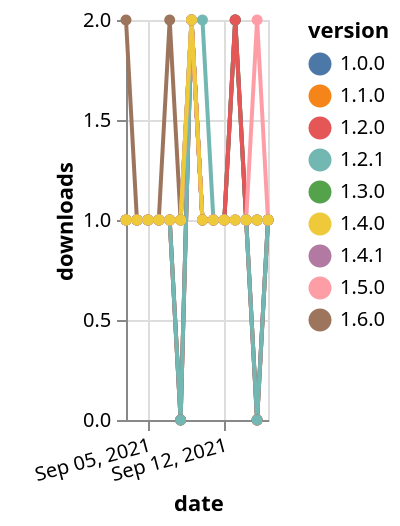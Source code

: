 {"$schema": "https://vega.github.io/schema/vega-lite/v5.json", "description": "A simple bar chart with embedded data.", "data": {"values": [{"date": "2021-09-03", "total": 165, "delta": 1, "version": "1.1.0"}, {"date": "2021-09-04", "total": 166, "delta": 1, "version": "1.1.0"}, {"date": "2021-09-05", "total": 167, "delta": 1, "version": "1.1.0"}, {"date": "2021-09-06", "total": 168, "delta": 1, "version": "1.1.0"}, {"date": "2021-09-07", "total": 169, "delta": 1, "version": "1.1.0"}, {"date": "2021-09-08", "total": 169, "delta": 0, "version": "1.1.0"}, {"date": "2021-09-09", "total": 171, "delta": 2, "version": "1.1.0"}, {"date": "2021-09-10", "total": 172, "delta": 1, "version": "1.1.0"}, {"date": "2021-09-11", "total": 173, "delta": 1, "version": "1.1.0"}, {"date": "2021-09-12", "total": 174, "delta": 1, "version": "1.1.0"}, {"date": "2021-09-13", "total": 176, "delta": 2, "version": "1.1.0"}, {"date": "2021-09-14", "total": 177, "delta": 1, "version": "1.1.0"}, {"date": "2021-09-15", "total": 177, "delta": 0, "version": "1.1.0"}, {"date": "2021-09-16", "total": 178, "delta": 1, "version": "1.1.0"}, {"date": "2021-09-03", "total": 108, "delta": 2, "version": "1.6.0"}, {"date": "2021-09-04", "total": 109, "delta": 1, "version": "1.6.0"}, {"date": "2021-09-05", "total": 110, "delta": 1, "version": "1.6.0"}, {"date": "2021-09-06", "total": 111, "delta": 1, "version": "1.6.0"}, {"date": "2021-09-07", "total": 113, "delta": 2, "version": "1.6.0"}, {"date": "2021-09-08", "total": 114, "delta": 1, "version": "1.6.0"}, {"date": "2021-09-09", "total": 116, "delta": 2, "version": "1.6.0"}, {"date": "2021-09-10", "total": 117, "delta": 1, "version": "1.6.0"}, {"date": "2021-09-11", "total": 118, "delta": 1, "version": "1.6.0"}, {"date": "2021-09-12", "total": 119, "delta": 1, "version": "1.6.0"}, {"date": "2021-09-13", "total": 120, "delta": 1, "version": "1.6.0"}, {"date": "2021-09-14", "total": 121, "delta": 1, "version": "1.6.0"}, {"date": "2021-09-15", "total": 122, "delta": 1, "version": "1.6.0"}, {"date": "2021-09-16", "total": 123, "delta": 1, "version": "1.6.0"}, {"date": "2021-09-03", "total": 147, "delta": 1, "version": "1.3.0"}, {"date": "2021-09-04", "total": 148, "delta": 1, "version": "1.3.0"}, {"date": "2021-09-05", "total": 149, "delta": 1, "version": "1.3.0"}, {"date": "2021-09-06", "total": 150, "delta": 1, "version": "1.3.0"}, {"date": "2021-09-07", "total": 151, "delta": 1, "version": "1.3.0"}, {"date": "2021-09-08", "total": 152, "delta": 1, "version": "1.3.0"}, {"date": "2021-09-09", "total": 154, "delta": 2, "version": "1.3.0"}, {"date": "2021-09-10", "total": 155, "delta": 1, "version": "1.3.0"}, {"date": "2021-09-11", "total": 156, "delta": 1, "version": "1.3.0"}, {"date": "2021-09-12", "total": 157, "delta": 1, "version": "1.3.0"}, {"date": "2021-09-13", "total": 159, "delta": 2, "version": "1.3.0"}, {"date": "2021-09-14", "total": 160, "delta": 1, "version": "1.3.0"}, {"date": "2021-09-15", "total": 161, "delta": 1, "version": "1.3.0"}, {"date": "2021-09-16", "total": 162, "delta": 1, "version": "1.3.0"}, {"date": "2021-09-03", "total": 238, "delta": 1, "version": "1.0.0"}, {"date": "2021-09-04", "total": 239, "delta": 1, "version": "1.0.0"}, {"date": "2021-09-05", "total": 240, "delta": 1, "version": "1.0.0"}, {"date": "2021-09-06", "total": 241, "delta": 1, "version": "1.0.0"}, {"date": "2021-09-07", "total": 242, "delta": 1, "version": "1.0.0"}, {"date": "2021-09-08", "total": 242, "delta": 0, "version": "1.0.0"}, {"date": "2021-09-09", "total": 244, "delta": 2, "version": "1.0.0"}, {"date": "2021-09-10", "total": 245, "delta": 1, "version": "1.0.0"}, {"date": "2021-09-11", "total": 246, "delta": 1, "version": "1.0.0"}, {"date": "2021-09-12", "total": 247, "delta": 1, "version": "1.0.0"}, {"date": "2021-09-13", "total": 249, "delta": 2, "version": "1.0.0"}, {"date": "2021-09-14", "total": 250, "delta": 1, "version": "1.0.0"}, {"date": "2021-09-15", "total": 250, "delta": 0, "version": "1.0.0"}, {"date": "2021-09-16", "total": 251, "delta": 1, "version": "1.0.0"}, {"date": "2021-09-03", "total": 148, "delta": 1, "version": "1.4.1"}, {"date": "2021-09-04", "total": 149, "delta": 1, "version": "1.4.1"}, {"date": "2021-09-05", "total": 150, "delta": 1, "version": "1.4.1"}, {"date": "2021-09-06", "total": 151, "delta": 1, "version": "1.4.1"}, {"date": "2021-09-07", "total": 152, "delta": 1, "version": "1.4.1"}, {"date": "2021-09-08", "total": 153, "delta": 1, "version": "1.4.1"}, {"date": "2021-09-09", "total": 155, "delta": 2, "version": "1.4.1"}, {"date": "2021-09-10", "total": 156, "delta": 1, "version": "1.4.1"}, {"date": "2021-09-11", "total": 157, "delta": 1, "version": "1.4.1"}, {"date": "2021-09-12", "total": 158, "delta": 1, "version": "1.4.1"}, {"date": "2021-09-13", "total": 159, "delta": 1, "version": "1.4.1"}, {"date": "2021-09-14", "total": 160, "delta": 1, "version": "1.4.1"}, {"date": "2021-09-15", "total": 161, "delta": 1, "version": "1.4.1"}, {"date": "2021-09-16", "total": 162, "delta": 1, "version": "1.4.1"}, {"date": "2021-09-03", "total": 171, "delta": 1, "version": "1.2.0"}, {"date": "2021-09-04", "total": 172, "delta": 1, "version": "1.2.0"}, {"date": "2021-09-05", "total": 173, "delta": 1, "version": "1.2.0"}, {"date": "2021-09-06", "total": 174, "delta": 1, "version": "1.2.0"}, {"date": "2021-09-07", "total": 175, "delta": 1, "version": "1.2.0"}, {"date": "2021-09-08", "total": 175, "delta": 0, "version": "1.2.0"}, {"date": "2021-09-09", "total": 177, "delta": 2, "version": "1.2.0"}, {"date": "2021-09-10", "total": 178, "delta": 1, "version": "1.2.0"}, {"date": "2021-09-11", "total": 179, "delta": 1, "version": "1.2.0"}, {"date": "2021-09-12", "total": 180, "delta": 1, "version": "1.2.0"}, {"date": "2021-09-13", "total": 182, "delta": 2, "version": "1.2.0"}, {"date": "2021-09-14", "total": 183, "delta": 1, "version": "1.2.0"}, {"date": "2021-09-15", "total": 183, "delta": 0, "version": "1.2.0"}, {"date": "2021-09-16", "total": 184, "delta": 1, "version": "1.2.0"}, {"date": "2021-09-03", "total": 150, "delta": 1, "version": "1.2.1"}, {"date": "2021-09-04", "total": 151, "delta": 1, "version": "1.2.1"}, {"date": "2021-09-05", "total": 152, "delta": 1, "version": "1.2.1"}, {"date": "2021-09-06", "total": 153, "delta": 1, "version": "1.2.1"}, {"date": "2021-09-07", "total": 154, "delta": 1, "version": "1.2.1"}, {"date": "2021-09-08", "total": 154, "delta": 0, "version": "1.2.1"}, {"date": "2021-09-09", "total": 156, "delta": 2, "version": "1.2.1"}, {"date": "2021-09-10", "total": 158, "delta": 2, "version": "1.2.1"}, {"date": "2021-09-11", "total": 159, "delta": 1, "version": "1.2.1"}, {"date": "2021-09-12", "total": 160, "delta": 1, "version": "1.2.1"}, {"date": "2021-09-13", "total": 161, "delta": 1, "version": "1.2.1"}, {"date": "2021-09-14", "total": 162, "delta": 1, "version": "1.2.1"}, {"date": "2021-09-15", "total": 162, "delta": 0, "version": "1.2.1"}, {"date": "2021-09-16", "total": 163, "delta": 1, "version": "1.2.1"}, {"date": "2021-09-03", "total": 127, "delta": 1, "version": "1.5.0"}, {"date": "2021-09-04", "total": 128, "delta": 1, "version": "1.5.0"}, {"date": "2021-09-05", "total": 129, "delta": 1, "version": "1.5.0"}, {"date": "2021-09-06", "total": 130, "delta": 1, "version": "1.5.0"}, {"date": "2021-09-07", "total": 131, "delta": 1, "version": "1.5.0"}, {"date": "2021-09-08", "total": 132, "delta": 1, "version": "1.5.0"}, {"date": "2021-09-09", "total": 134, "delta": 2, "version": "1.5.0"}, {"date": "2021-09-10", "total": 135, "delta": 1, "version": "1.5.0"}, {"date": "2021-09-11", "total": 136, "delta": 1, "version": "1.5.0"}, {"date": "2021-09-12", "total": 137, "delta": 1, "version": "1.5.0"}, {"date": "2021-09-13", "total": 138, "delta": 1, "version": "1.5.0"}, {"date": "2021-09-14", "total": 139, "delta": 1, "version": "1.5.0"}, {"date": "2021-09-15", "total": 141, "delta": 2, "version": "1.5.0"}, {"date": "2021-09-16", "total": 142, "delta": 1, "version": "1.5.0"}, {"date": "2021-09-03", "total": 134, "delta": 1, "version": "1.4.0"}, {"date": "2021-09-04", "total": 135, "delta": 1, "version": "1.4.0"}, {"date": "2021-09-05", "total": 136, "delta": 1, "version": "1.4.0"}, {"date": "2021-09-06", "total": 137, "delta": 1, "version": "1.4.0"}, {"date": "2021-09-07", "total": 138, "delta": 1, "version": "1.4.0"}, {"date": "2021-09-08", "total": 139, "delta": 1, "version": "1.4.0"}, {"date": "2021-09-09", "total": 141, "delta": 2, "version": "1.4.0"}, {"date": "2021-09-10", "total": 142, "delta": 1, "version": "1.4.0"}, {"date": "2021-09-11", "total": 143, "delta": 1, "version": "1.4.0"}, {"date": "2021-09-12", "total": 144, "delta": 1, "version": "1.4.0"}, {"date": "2021-09-13", "total": 145, "delta": 1, "version": "1.4.0"}, {"date": "2021-09-14", "total": 146, "delta": 1, "version": "1.4.0"}, {"date": "2021-09-15", "total": 147, "delta": 1, "version": "1.4.0"}, {"date": "2021-09-16", "total": 148, "delta": 1, "version": "1.4.0"}]}, "width": "container", "mark": {"type": "line", "point": {"filled": true}}, "encoding": {"x": {"field": "date", "type": "temporal", "timeUnit": "yearmonthdate", "title": "date", "axis": {"labelAngle": -15}}, "y": {"field": "delta", "type": "quantitative", "title": "downloads"}, "color": {"field": "version", "type": "nominal"}, "tooltip": {"field": "delta"}}}